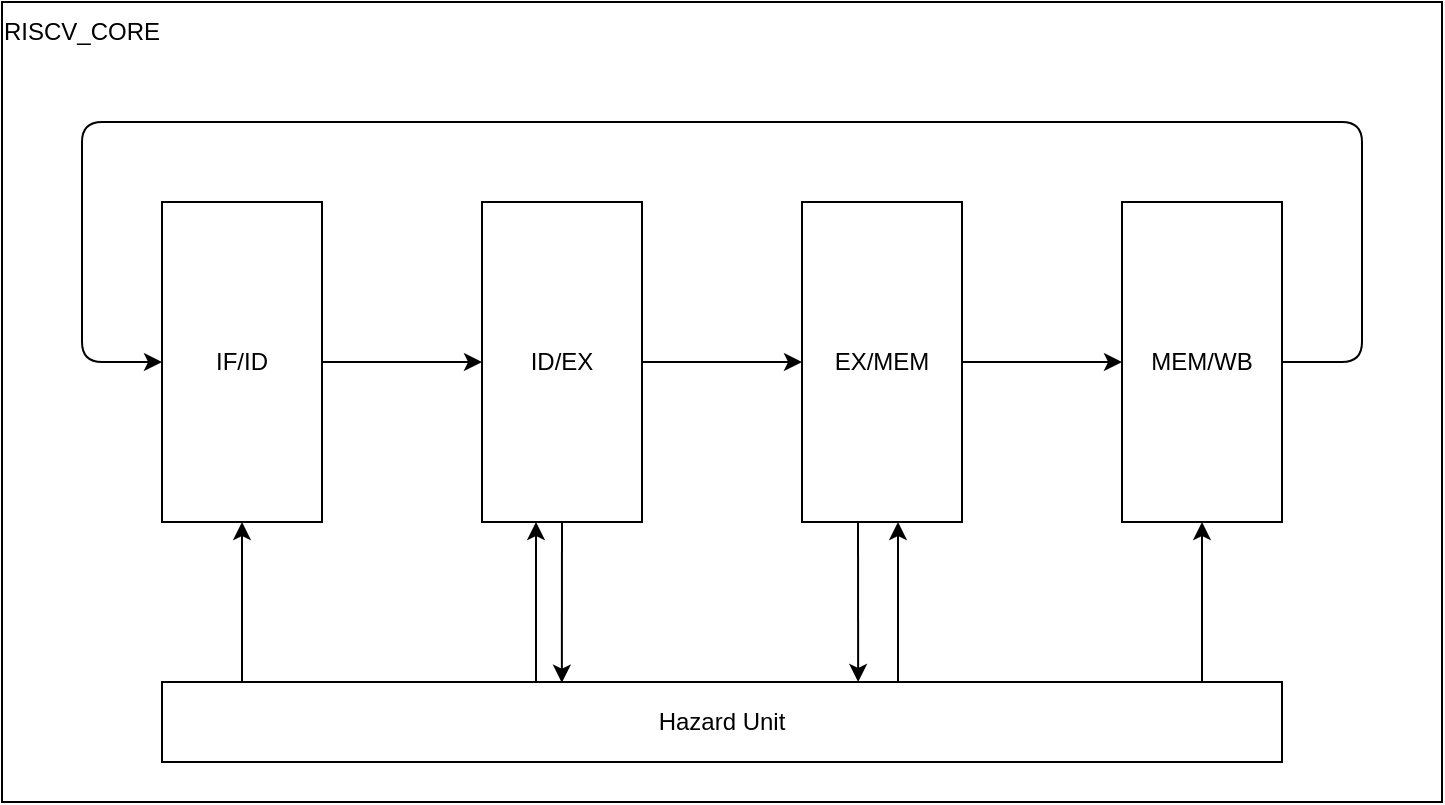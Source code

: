 <mxfile>
    <diagram id="zQj2TyEYb5KZkR7ovTpQ" name="Page-1">
        <mxGraphModel dx="2567" dy="1825" grid="1" gridSize="10" guides="1" tooltips="1" connect="1" arrows="1" fold="1" page="1" pageScale="1" pageWidth="850" pageHeight="1100" math="0" shadow="0">
            <root>
                <mxCell id="0"/>
                <mxCell id="1" parent="0"/>
                <mxCell id="7" value="" style="rounded=0;whiteSpace=wrap;html=1;" parent="1" vertex="1">
                    <mxGeometry x="40" y="-20" width="720" height="400" as="geometry"/>
                </mxCell>
                <mxCell id="8" value="" style="edgeStyle=none;html=1;" parent="1" source="2" target="3" edge="1">
                    <mxGeometry relative="1" as="geometry"/>
                </mxCell>
                <mxCell id="2" value="IF/ID" style="rounded=0;whiteSpace=wrap;html=1;" parent="1" vertex="1">
                    <mxGeometry x="120" y="80" width="80" height="160" as="geometry"/>
                </mxCell>
                <mxCell id="9" value="" style="edgeStyle=none;html=1;" parent="1" source="3" target="4" edge="1">
                    <mxGeometry relative="1" as="geometry"/>
                </mxCell>
                <mxCell id="3" value="ID/EX" style="rounded=0;whiteSpace=wrap;html=1;" parent="1" vertex="1">
                    <mxGeometry x="280" y="80" width="80" height="160" as="geometry"/>
                </mxCell>
                <mxCell id="10" value="" style="edgeStyle=none;html=1;" parent="1" source="4" target="5" edge="1">
                    <mxGeometry relative="1" as="geometry"/>
                </mxCell>
                <mxCell id="4" value="EX/MEM" style="rounded=0;whiteSpace=wrap;html=1;" parent="1" vertex="1">
                    <mxGeometry x="440" y="80" width="80" height="160" as="geometry"/>
                </mxCell>
                <mxCell id="5" value="MEM/WB" style="rounded=0;whiteSpace=wrap;html=1;" parent="1" vertex="1">
                    <mxGeometry x="600" y="80" width="80" height="160" as="geometry"/>
                </mxCell>
                <mxCell id="6" value="Hazard Unit" style="rounded=0;whiteSpace=wrap;html=1;" parent="1" vertex="1">
                    <mxGeometry x="120" y="320" width="560" height="40" as="geometry"/>
                </mxCell>
                <mxCell id="11" value="" style="endArrow=classic;html=1;entryX=0.5;entryY=1;entryDx=0;entryDy=0;" parent="1" target="2" edge="1">
                    <mxGeometry width="50" height="50" relative="1" as="geometry">
                        <mxPoint x="160" y="320" as="sourcePoint"/>
                        <mxPoint x="210" y="270" as="targetPoint"/>
                    </mxGeometry>
                </mxCell>
                <mxCell id="12" value="" style="endArrow=classic;html=1;entryX=0.5;entryY=1;entryDx=0;entryDy=0;" parent="1" edge="1">
                    <mxGeometry width="50" height="50" relative="1" as="geometry">
                        <mxPoint x="307" y="320" as="sourcePoint"/>
                        <mxPoint x="307" y="240" as="targetPoint"/>
                    </mxGeometry>
                </mxCell>
                <mxCell id="14" value="" style="endArrow=classic;html=1;exitX=0.5;exitY=1;exitDx=0;exitDy=0;entryX=0.357;entryY=0.009;entryDx=0;entryDy=0;entryPerimeter=0;" parent="1" source="3" target="6" edge="1">
                    <mxGeometry width="50" height="50" relative="1" as="geometry">
                        <mxPoint x="320" y="280" as="sourcePoint"/>
                        <mxPoint x="380" y="280" as="targetPoint"/>
                    </mxGeometry>
                </mxCell>
                <mxCell id="15" value="" style="endArrow=classic;html=1;entryX=0.643;entryY=0;entryDx=0;entryDy=0;entryPerimeter=0;" parent="1" edge="1">
                    <mxGeometry width="50" height="50" relative="1" as="geometry">
                        <mxPoint x="468" y="240" as="sourcePoint"/>
                        <mxPoint x="468.08" y="320" as="targetPoint"/>
                    </mxGeometry>
                </mxCell>
                <mxCell id="17" value="" style="endArrow=classic;html=1;entryX=0.5;entryY=1;entryDx=0;entryDy=0;" parent="1" edge="1">
                    <mxGeometry width="50" height="50" relative="1" as="geometry">
                        <mxPoint x="488" y="320" as="sourcePoint"/>
                        <mxPoint x="488" y="240" as="targetPoint"/>
                    </mxGeometry>
                </mxCell>
                <mxCell id="18" value="" style="endArrow=classic;html=1;entryX=0.5;entryY=1;entryDx=0;entryDy=0;" parent="1" edge="1">
                    <mxGeometry width="50" height="50" relative="1" as="geometry">
                        <mxPoint x="640" y="320" as="sourcePoint"/>
                        <mxPoint x="640" y="240" as="targetPoint"/>
                    </mxGeometry>
                </mxCell>
                <mxCell id="19" value="" style="endArrow=classic;html=1;entryX=0;entryY=0.5;entryDx=0;entryDy=0;" parent="1" target="2" edge="1">
                    <mxGeometry width="50" height="50" relative="1" as="geometry">
                        <mxPoint x="680" y="160" as="sourcePoint"/>
                        <mxPoint x="80" y="160" as="targetPoint"/>
                        <Array as="points">
                            <mxPoint x="720" y="160"/>
                            <mxPoint x="720" y="40"/>
                            <mxPoint x="80" y="40"/>
                            <mxPoint x="80" y="160"/>
                        </Array>
                    </mxGeometry>
                </mxCell>
                <mxCell id="21" value="RISCV_CORE" style="text;html=1;align=center;verticalAlign=middle;whiteSpace=wrap;rounded=0;" parent="1" vertex="1">
                    <mxGeometry x="50" y="-20" width="60" height="30" as="geometry"/>
                </mxCell>
            </root>
        </mxGraphModel>
    </diagram>
</mxfile>